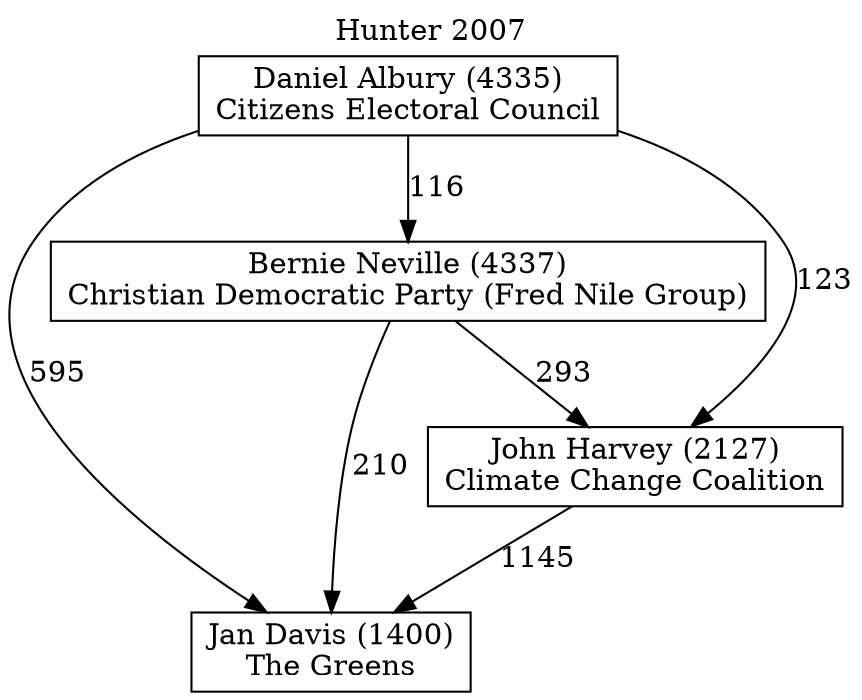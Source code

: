 // House preference flow
digraph "Jan Davis (1400)_Hunter_2007" {
	graph [label="Hunter 2007" labelloc=t mclimit=10]
	node [shape=box]
	"Bernie Neville (4337)" [label="Bernie Neville (4337)
Christian Democratic Party (Fred Nile Group)"]
	"Daniel Albury (4335)" [label="Daniel Albury (4335)
Citizens Electoral Council"]
	"Jan Davis (1400)" [label="Jan Davis (1400)
The Greens"]
	"John Harvey (2127)" [label="John Harvey (2127)
Climate Change Coalition"]
	"Bernie Neville (4337)" -> "Jan Davis (1400)" [label=210]
	"Bernie Neville (4337)" -> "John Harvey (2127)" [label=293]
	"Daniel Albury (4335)" -> "Bernie Neville (4337)" [label=116]
	"Daniel Albury (4335)" -> "Jan Davis (1400)" [label=595]
	"Daniel Albury (4335)" -> "John Harvey (2127)" [label=123]
	"John Harvey (2127)" -> "Jan Davis (1400)" [label=1145]
}
